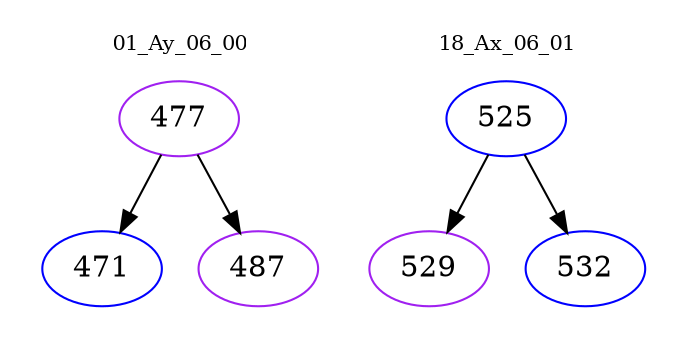 digraph{
subgraph cluster_0 {
color = white
label = "01_Ay_06_00";
fontsize=10;
T0_477 [label="477", color="purple"]
T0_477 -> T0_471 [color="black"]
T0_471 [label="471", color="blue"]
T0_477 -> T0_487 [color="black"]
T0_487 [label="487", color="purple"]
}
subgraph cluster_1 {
color = white
label = "18_Ax_06_01";
fontsize=10;
T1_525 [label="525", color="blue"]
T1_525 -> T1_529 [color="black"]
T1_529 [label="529", color="purple"]
T1_525 -> T1_532 [color="black"]
T1_532 [label="532", color="blue"]
}
}
